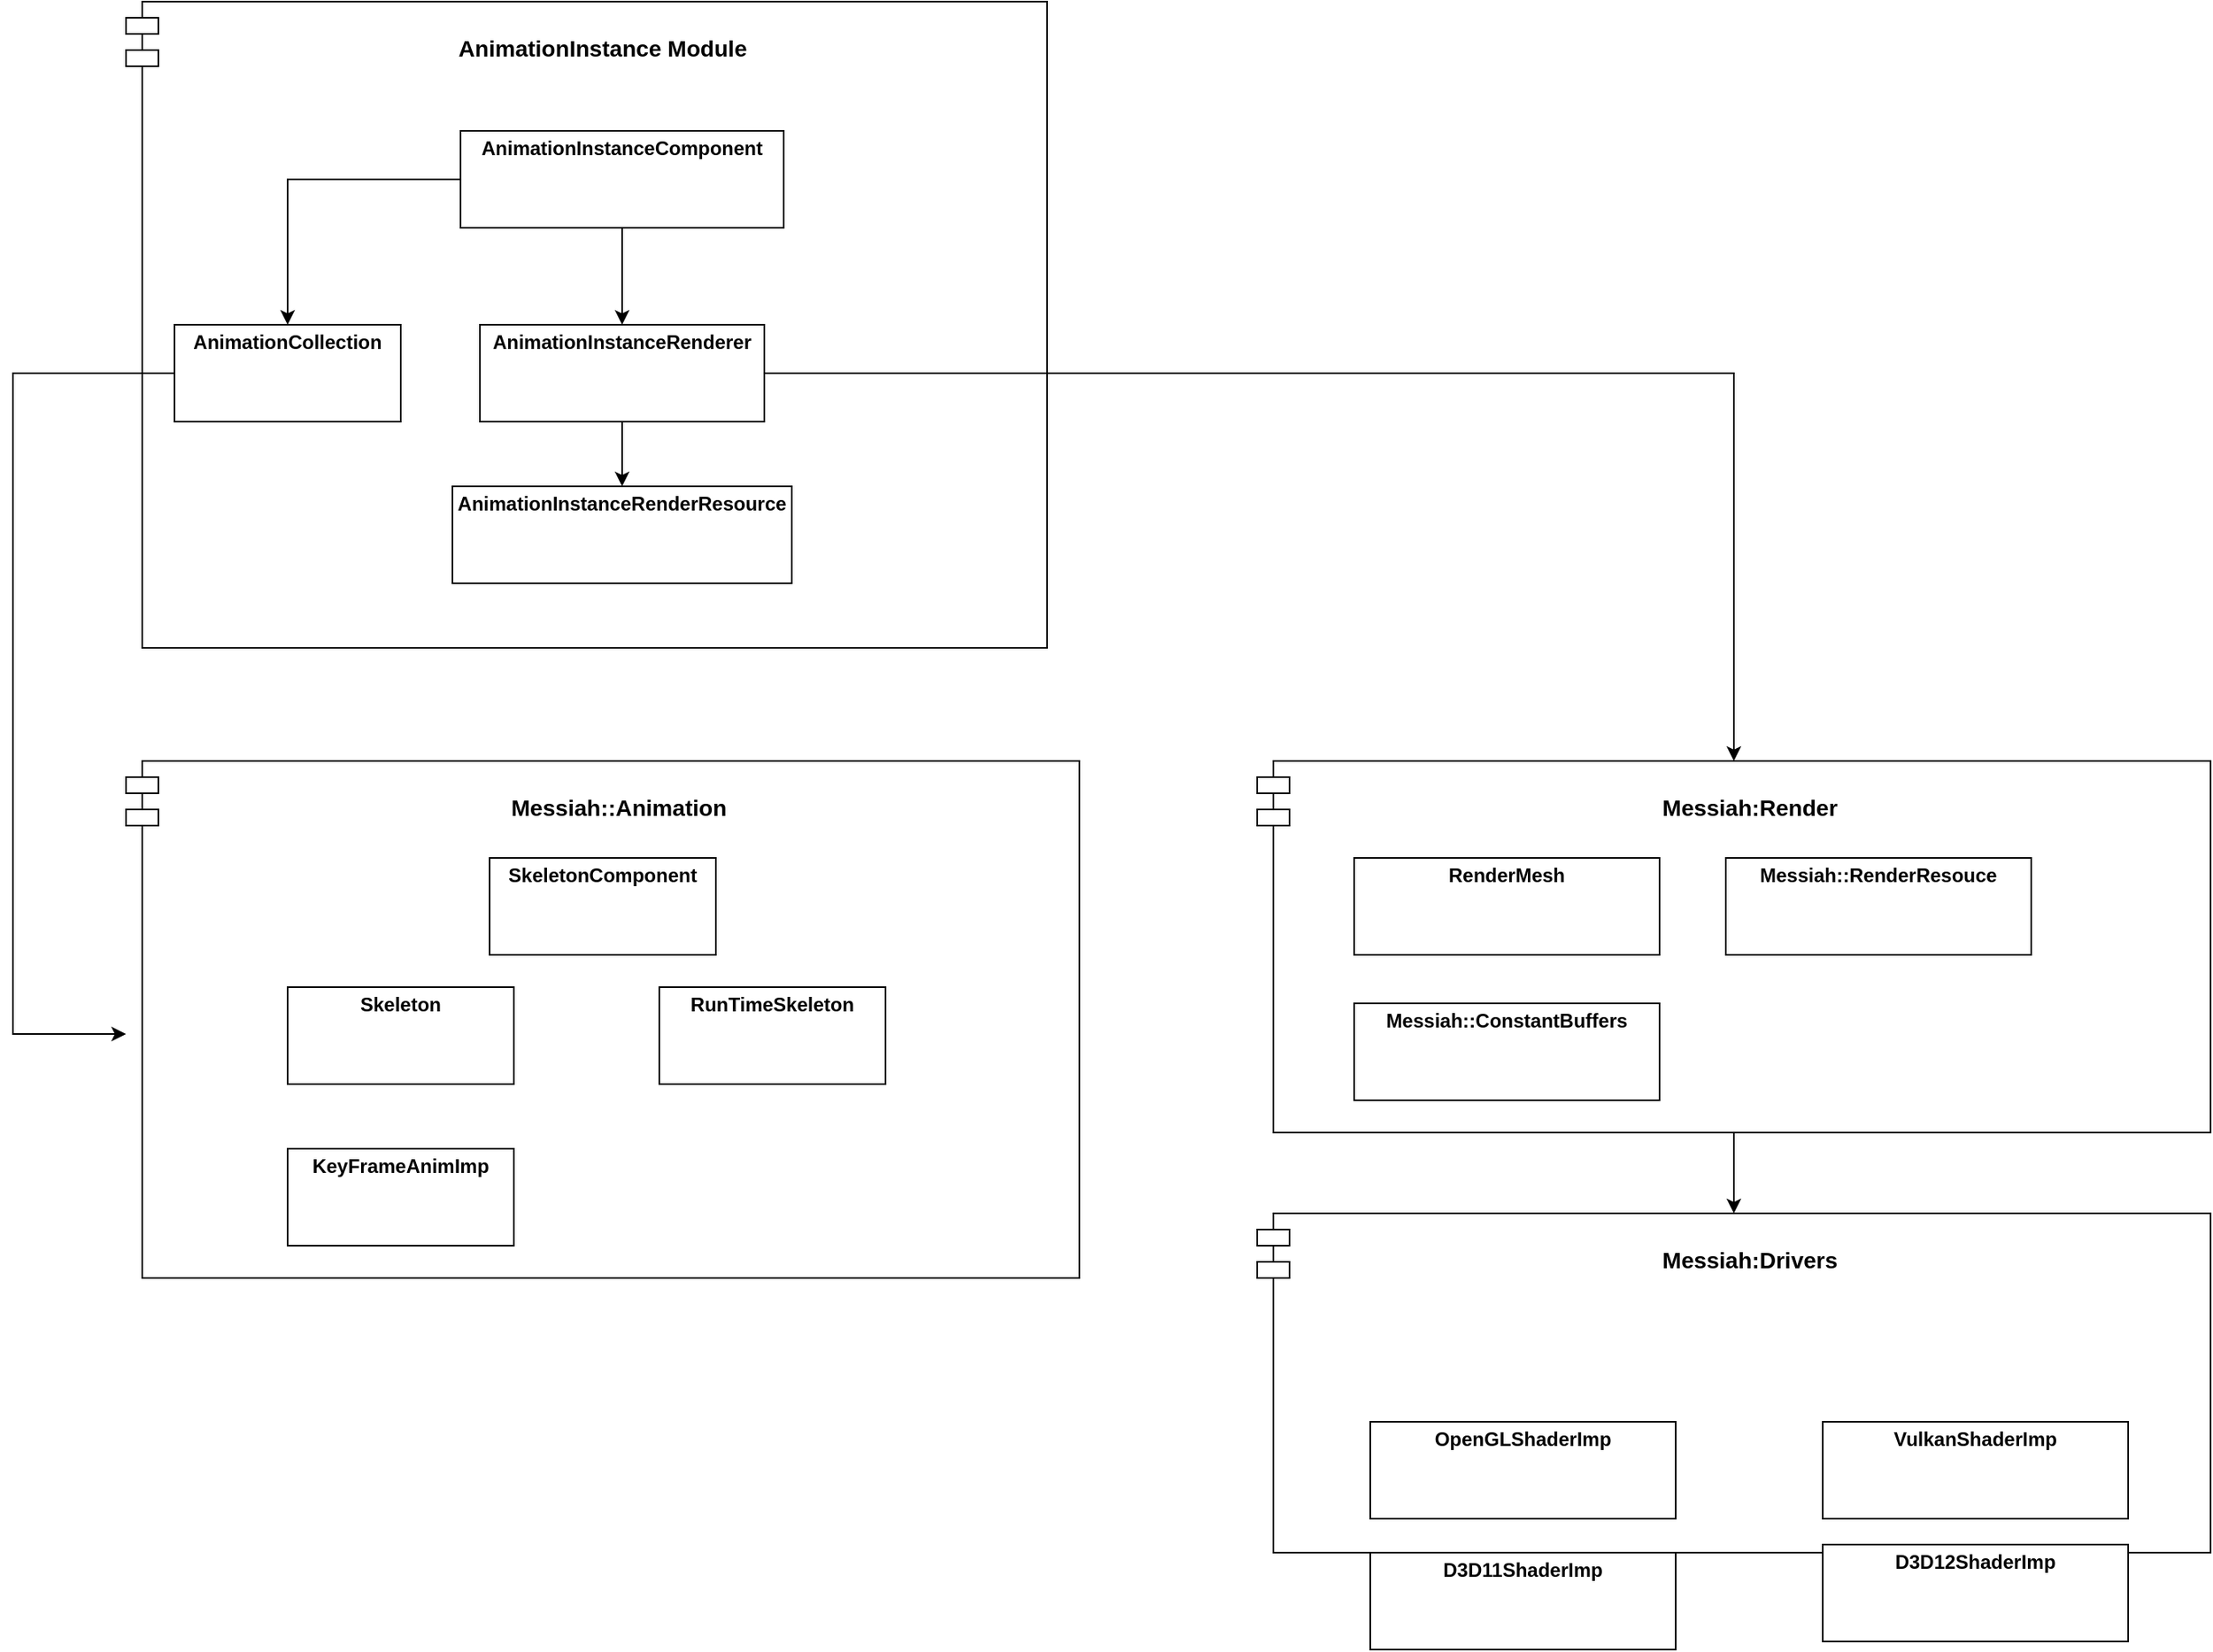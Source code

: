 <mxfile version="24.7.16">
  <diagram id="C5RBs43oDa-KdzZeNtuy" name="Page-1">
    <mxGraphModel dx="1434" dy="780" grid="1" gridSize="10" guides="1" tooltips="1" connect="1" arrows="1" fold="1" page="1" pageScale="1" pageWidth="827" pageHeight="1169" math="0" shadow="0">
      <root>
        <mxCell id="WIyWlLk6GJQsqaUBKTNV-0" />
        <mxCell id="WIyWlLk6GJQsqaUBKTNV-1" parent="WIyWlLk6GJQsqaUBKTNV-0" />
        <mxCell id="Z2ELihAoB1qGX9_mnctW-9" value="&lt;h3&gt;AnimationInstance Module&lt;/h3&gt;" style="shape=module;align=left;spacingLeft=20;align=center;verticalAlign=top;whiteSpace=wrap;html=1;" parent="WIyWlLk6GJQsqaUBKTNV-1" vertex="1">
          <mxGeometry x="180" y="240" width="570" height="400" as="geometry" />
        </mxCell>
        <mxCell id="Z2ELihAoB1qGX9_mnctW-6" value="&lt;h3&gt;Messiah::Animation&lt;/h3&gt;" style="shape=module;align=left;spacingLeft=20;align=center;verticalAlign=top;whiteSpace=wrap;html=1;" parent="WIyWlLk6GJQsqaUBKTNV-1" vertex="1">
          <mxGeometry x="180" y="710" width="590" height="320" as="geometry" />
        </mxCell>
        <mxCell id="Z2ELihAoB1qGX9_mnctW-5" value="&lt;p style=&quot;margin:0px;margin-top:4px;text-align:center;&quot;&gt;&lt;b&gt;KeyFrameAnimImp&lt;/b&gt;&lt;/p&gt;" style="verticalAlign=top;align=left;overflow=fill;html=1;whiteSpace=wrap;" parent="WIyWlLk6GJQsqaUBKTNV-1" vertex="1">
          <mxGeometry x="280" y="950" width="140" height="60" as="geometry" />
        </mxCell>
        <mxCell id="Z2ELihAoB1qGX9_mnctW-7" value="&lt;p style=&quot;margin:0px;margin-top:4px;text-align:center;&quot;&gt;&lt;b&gt;Skeleton&lt;/b&gt;&lt;/p&gt;" style="verticalAlign=top;align=left;overflow=fill;html=1;whiteSpace=wrap;" parent="WIyWlLk6GJQsqaUBKTNV-1" vertex="1">
          <mxGeometry x="280" y="850" width="140" height="60" as="geometry" />
        </mxCell>
        <mxCell id="Z2ELihAoB1qGX9_mnctW-8" value="&lt;p style=&quot;margin:0px;margin-top:4px;text-align:center;&quot;&gt;&lt;b&gt;RunTimeSkeleton&lt;/b&gt;&lt;/p&gt;" style="verticalAlign=top;align=left;overflow=fill;html=1;whiteSpace=wrap;" parent="WIyWlLk6GJQsqaUBKTNV-1" vertex="1">
          <mxGeometry x="510" y="850" width="140" height="60" as="geometry" />
        </mxCell>
        <mxCell id="Z2ELihAoB1qGX9_mnctW-12" value="&lt;p style=&quot;margin:0px;margin-top:4px;text-align:center;&quot;&gt;&lt;b&gt;AnimationCollection&lt;/b&gt;&lt;/p&gt;" style="verticalAlign=top;align=left;overflow=fill;html=1;whiteSpace=wrap;" parent="WIyWlLk6GJQsqaUBKTNV-1" vertex="1">
          <mxGeometry x="210" y="440" width="140" height="60" as="geometry" />
        </mxCell>
        <mxCell id="Z2ELihAoB1qGX9_mnctW-17" style="edgeStyle=orthogonalEdgeStyle;rounded=0;orthogonalLoop=1;jettySize=auto;html=1;exitX=0.5;exitY=1;exitDx=0;exitDy=0;" parent="WIyWlLk6GJQsqaUBKTNV-1" source="Z2ELihAoB1qGX9_mnctW-13" target="Z2ELihAoB1qGX9_mnctW-14" edge="1">
          <mxGeometry relative="1" as="geometry" />
        </mxCell>
        <mxCell id="Z2ELihAoB1qGX9_mnctW-18" style="edgeStyle=orthogonalEdgeStyle;rounded=0;orthogonalLoop=1;jettySize=auto;html=1;" parent="WIyWlLk6GJQsqaUBKTNV-1" source="Z2ELihAoB1qGX9_mnctW-13" target="Z2ELihAoB1qGX9_mnctW-12" edge="1">
          <mxGeometry relative="1" as="geometry" />
        </mxCell>
        <mxCell id="Z2ELihAoB1qGX9_mnctW-13" value="&lt;p style=&quot;margin:0px;margin-top:4px;text-align:center;&quot;&gt;&lt;b&gt;AnimationInstanceComponent&lt;/b&gt;&lt;/p&gt;" style="verticalAlign=top;align=left;overflow=fill;html=1;whiteSpace=wrap;" parent="WIyWlLk6GJQsqaUBKTNV-1" vertex="1">
          <mxGeometry x="387" y="320" width="200" height="60" as="geometry" />
        </mxCell>
        <mxCell id="Z2ELihAoB1qGX9_mnctW-16" value="" style="edgeStyle=orthogonalEdgeStyle;rounded=0;orthogonalLoop=1;jettySize=auto;html=1;" parent="WIyWlLk6GJQsqaUBKTNV-1" source="Z2ELihAoB1qGX9_mnctW-14" target="Z2ELihAoB1qGX9_mnctW-15" edge="1">
          <mxGeometry relative="1" as="geometry" />
        </mxCell>
        <mxCell id="Z2ELihAoB1qGX9_mnctW-21" style="edgeStyle=orthogonalEdgeStyle;rounded=0;orthogonalLoop=1;jettySize=auto;html=1;entryX=0.5;entryY=0;entryDx=0;entryDy=0;" parent="WIyWlLk6GJQsqaUBKTNV-1" source="Z2ELihAoB1qGX9_mnctW-14" target="Z2ELihAoB1qGX9_mnctW-20" edge="1">
          <mxGeometry relative="1" as="geometry" />
        </mxCell>
        <mxCell id="Z2ELihAoB1qGX9_mnctW-14" value="&lt;p style=&quot;margin:0px;margin-top:4px;text-align:center;&quot;&gt;&lt;b&gt;AnimationInstanceRenderer&lt;/b&gt;&lt;/p&gt;" style="verticalAlign=top;align=left;overflow=fill;html=1;whiteSpace=wrap;" parent="WIyWlLk6GJQsqaUBKTNV-1" vertex="1">
          <mxGeometry x="399" y="440" width="176" height="60" as="geometry" />
        </mxCell>
        <mxCell id="Z2ELihAoB1qGX9_mnctW-15" value="&lt;p style=&quot;margin:0px;margin-top:4px;text-align:center;&quot;&gt;&lt;b&gt;AnimationInstanceRenderResource&lt;/b&gt;&lt;/p&gt;" style="verticalAlign=top;align=left;overflow=fill;html=1;whiteSpace=wrap;" parent="WIyWlLk6GJQsqaUBKTNV-1" vertex="1">
          <mxGeometry x="382" y="540" width="210" height="60" as="geometry" />
        </mxCell>
        <mxCell id="Z2ELihAoB1qGX9_mnctW-19" style="edgeStyle=orthogonalEdgeStyle;rounded=0;orthogonalLoop=1;jettySize=auto;html=1;" parent="WIyWlLk6GJQsqaUBKTNV-1" source="Z2ELihAoB1qGX9_mnctW-12" edge="1" target="Z2ELihAoB1qGX9_mnctW-6">
          <mxGeometry relative="1" as="geometry">
            <mxPoint x="160" y="879" as="targetPoint" />
            <Array as="points">
              <mxPoint x="110" y="470" />
              <mxPoint x="110" y="879" />
            </Array>
          </mxGeometry>
        </mxCell>
        <mxCell id="PuY58KTqlz3tn9woqcPd-10" style="edgeStyle=orthogonalEdgeStyle;rounded=0;orthogonalLoop=1;jettySize=auto;html=1;" edge="1" parent="WIyWlLk6GJQsqaUBKTNV-1" source="Z2ELihAoB1qGX9_mnctW-20" target="PuY58KTqlz3tn9woqcPd-5">
          <mxGeometry relative="1" as="geometry" />
        </mxCell>
        <mxCell id="Z2ELihAoB1qGX9_mnctW-20" value="&lt;h3&gt;Messiah:Render&lt;/h3&gt;" style="shape=module;align=left;spacingLeft=20;align=center;verticalAlign=top;whiteSpace=wrap;html=1;" parent="WIyWlLk6GJQsqaUBKTNV-1" vertex="1">
          <mxGeometry x="880" y="710" width="590" height="230" as="geometry" />
        </mxCell>
        <mxCell id="PuY58KTqlz3tn9woqcPd-0" value="&lt;p style=&quot;margin:0px;margin-top:4px;text-align:center;&quot;&gt;&lt;b&gt;SkeletonComponent&lt;/b&gt;&lt;/p&gt;" style="verticalAlign=top;align=left;overflow=fill;html=1;whiteSpace=wrap;" vertex="1" parent="WIyWlLk6GJQsqaUBKTNV-1">
          <mxGeometry x="405" y="770" width="140" height="60" as="geometry" />
        </mxCell>
        <mxCell id="PuY58KTqlz3tn9woqcPd-1" value="&lt;p style=&quot;margin:0px;margin-top:4px;text-align:center;&quot;&gt;&lt;b&gt;Messiah::RenderResouce&lt;/b&gt;&lt;/p&gt;" style="verticalAlign=top;align=left;overflow=fill;html=1;whiteSpace=wrap;" vertex="1" parent="WIyWlLk6GJQsqaUBKTNV-1">
          <mxGeometry x="1170" y="770" width="189" height="60" as="geometry" />
        </mxCell>
        <mxCell id="PuY58KTqlz3tn9woqcPd-2" value="&lt;p style=&quot;margin:0px;margin-top:4px;text-align:center;&quot;&gt;&lt;b&gt;Messiah::ConstantBuffers&lt;/b&gt;&lt;/p&gt;" style="verticalAlign=top;align=left;overflow=fill;html=1;whiteSpace=wrap;" vertex="1" parent="WIyWlLk6GJQsqaUBKTNV-1">
          <mxGeometry x="940" y="860" width="189" height="60" as="geometry" />
        </mxCell>
        <mxCell id="PuY58KTqlz3tn9woqcPd-3" value="&lt;p style=&quot;margin:0px;margin-top:4px;text-align:center;&quot;&gt;&lt;b&gt;RenderMesh&lt;/b&gt;&lt;/p&gt;" style="verticalAlign=top;align=left;overflow=fill;html=1;whiteSpace=wrap;" vertex="1" parent="WIyWlLk6GJQsqaUBKTNV-1">
          <mxGeometry x="940" y="770" width="189" height="60" as="geometry" />
        </mxCell>
        <mxCell id="PuY58KTqlz3tn9woqcPd-5" value="&lt;h3&gt;Messiah:Drivers&lt;/h3&gt;" style="shape=module;align=left;spacingLeft=20;align=center;verticalAlign=top;whiteSpace=wrap;html=1;" vertex="1" parent="WIyWlLk6GJQsqaUBKTNV-1">
          <mxGeometry x="880" y="990" width="590" height="210" as="geometry" />
        </mxCell>
        <mxCell id="PuY58KTqlz3tn9woqcPd-6" value="&lt;p style=&quot;margin:0px;margin-top:4px;text-align:center;&quot;&gt;&lt;b&gt;OpenGLShaderImp&lt;/b&gt;&lt;/p&gt;" style="verticalAlign=top;align=left;overflow=fill;html=1;whiteSpace=wrap;" vertex="1" parent="WIyWlLk6GJQsqaUBKTNV-1">
          <mxGeometry x="950" y="1119" width="189" height="60" as="geometry" />
        </mxCell>
        <mxCell id="PuY58KTqlz3tn9woqcPd-7" value="&lt;p style=&quot;margin:0px;margin-top:4px;text-align:center;&quot;&gt;&lt;b&gt;D3D11ShaderImp&lt;/b&gt;&lt;/p&gt;" style="verticalAlign=top;align=left;overflow=fill;html=1;whiteSpace=wrap;" vertex="1" parent="WIyWlLk6GJQsqaUBKTNV-1">
          <mxGeometry x="950" y="1200" width="189" height="60" as="geometry" />
        </mxCell>
        <mxCell id="PuY58KTqlz3tn9woqcPd-8" value="&lt;p style=&quot;margin:0px;margin-top:4px;text-align:center;&quot;&gt;&lt;b&gt;D3D12ShaderImp&lt;/b&gt;&lt;/p&gt;" style="verticalAlign=top;align=left;overflow=fill;html=1;whiteSpace=wrap;" vertex="1" parent="WIyWlLk6GJQsqaUBKTNV-1">
          <mxGeometry x="1230" y="1195" width="189" height="60" as="geometry" />
        </mxCell>
        <mxCell id="PuY58KTqlz3tn9woqcPd-9" value="&lt;p style=&quot;margin:0px;margin-top:4px;text-align:center;&quot;&gt;&lt;b&gt;VulkanShaderImp&lt;/b&gt;&lt;/p&gt;" style="verticalAlign=top;align=left;overflow=fill;html=1;whiteSpace=wrap;" vertex="1" parent="WIyWlLk6GJQsqaUBKTNV-1">
          <mxGeometry x="1230" y="1119" width="189" height="60" as="geometry" />
        </mxCell>
      </root>
    </mxGraphModel>
  </diagram>
</mxfile>
